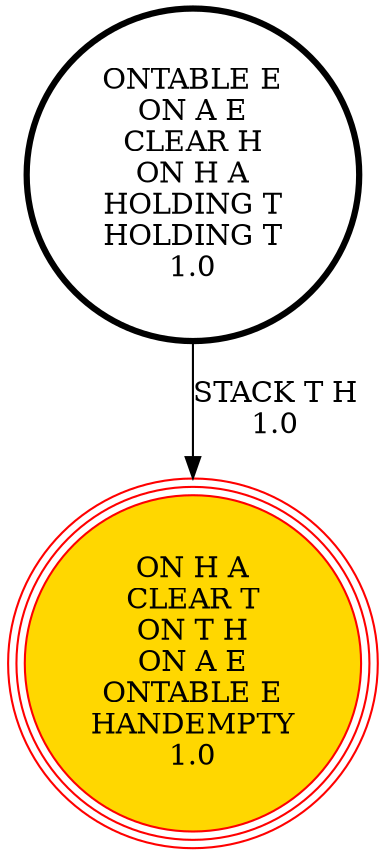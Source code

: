 digraph {
"ONTABLE E\nON A E\nCLEAR H\nON H A\nHOLDING T\nHOLDING T\n1.0\n" -> "ON H A\nCLEAR T\nON T H\nON A E\nONTABLE E\nHANDEMPTY\n1.0\n"[label="STACK T H\n1.0\n"];
"ON H A\nCLEAR T\nON T H\nON A E\nONTABLE E\nHANDEMPTY\n1.0\n" [shape=circle, style=filled color=red, fillcolor=gold, peripheries=3];
"ONTABLE E\nON A E\nCLEAR H\nON H A\nHOLDING T\nHOLDING T\n1.0\n" [shape=circle, penwidth=3];
"ON H A\nCLEAR T\nON T H\nON A E\nONTABLE E\nHANDEMPTY\n1.0\n" [shape=circle, style=filled color=red, fillcolor=gold, peripheries=3];
}
